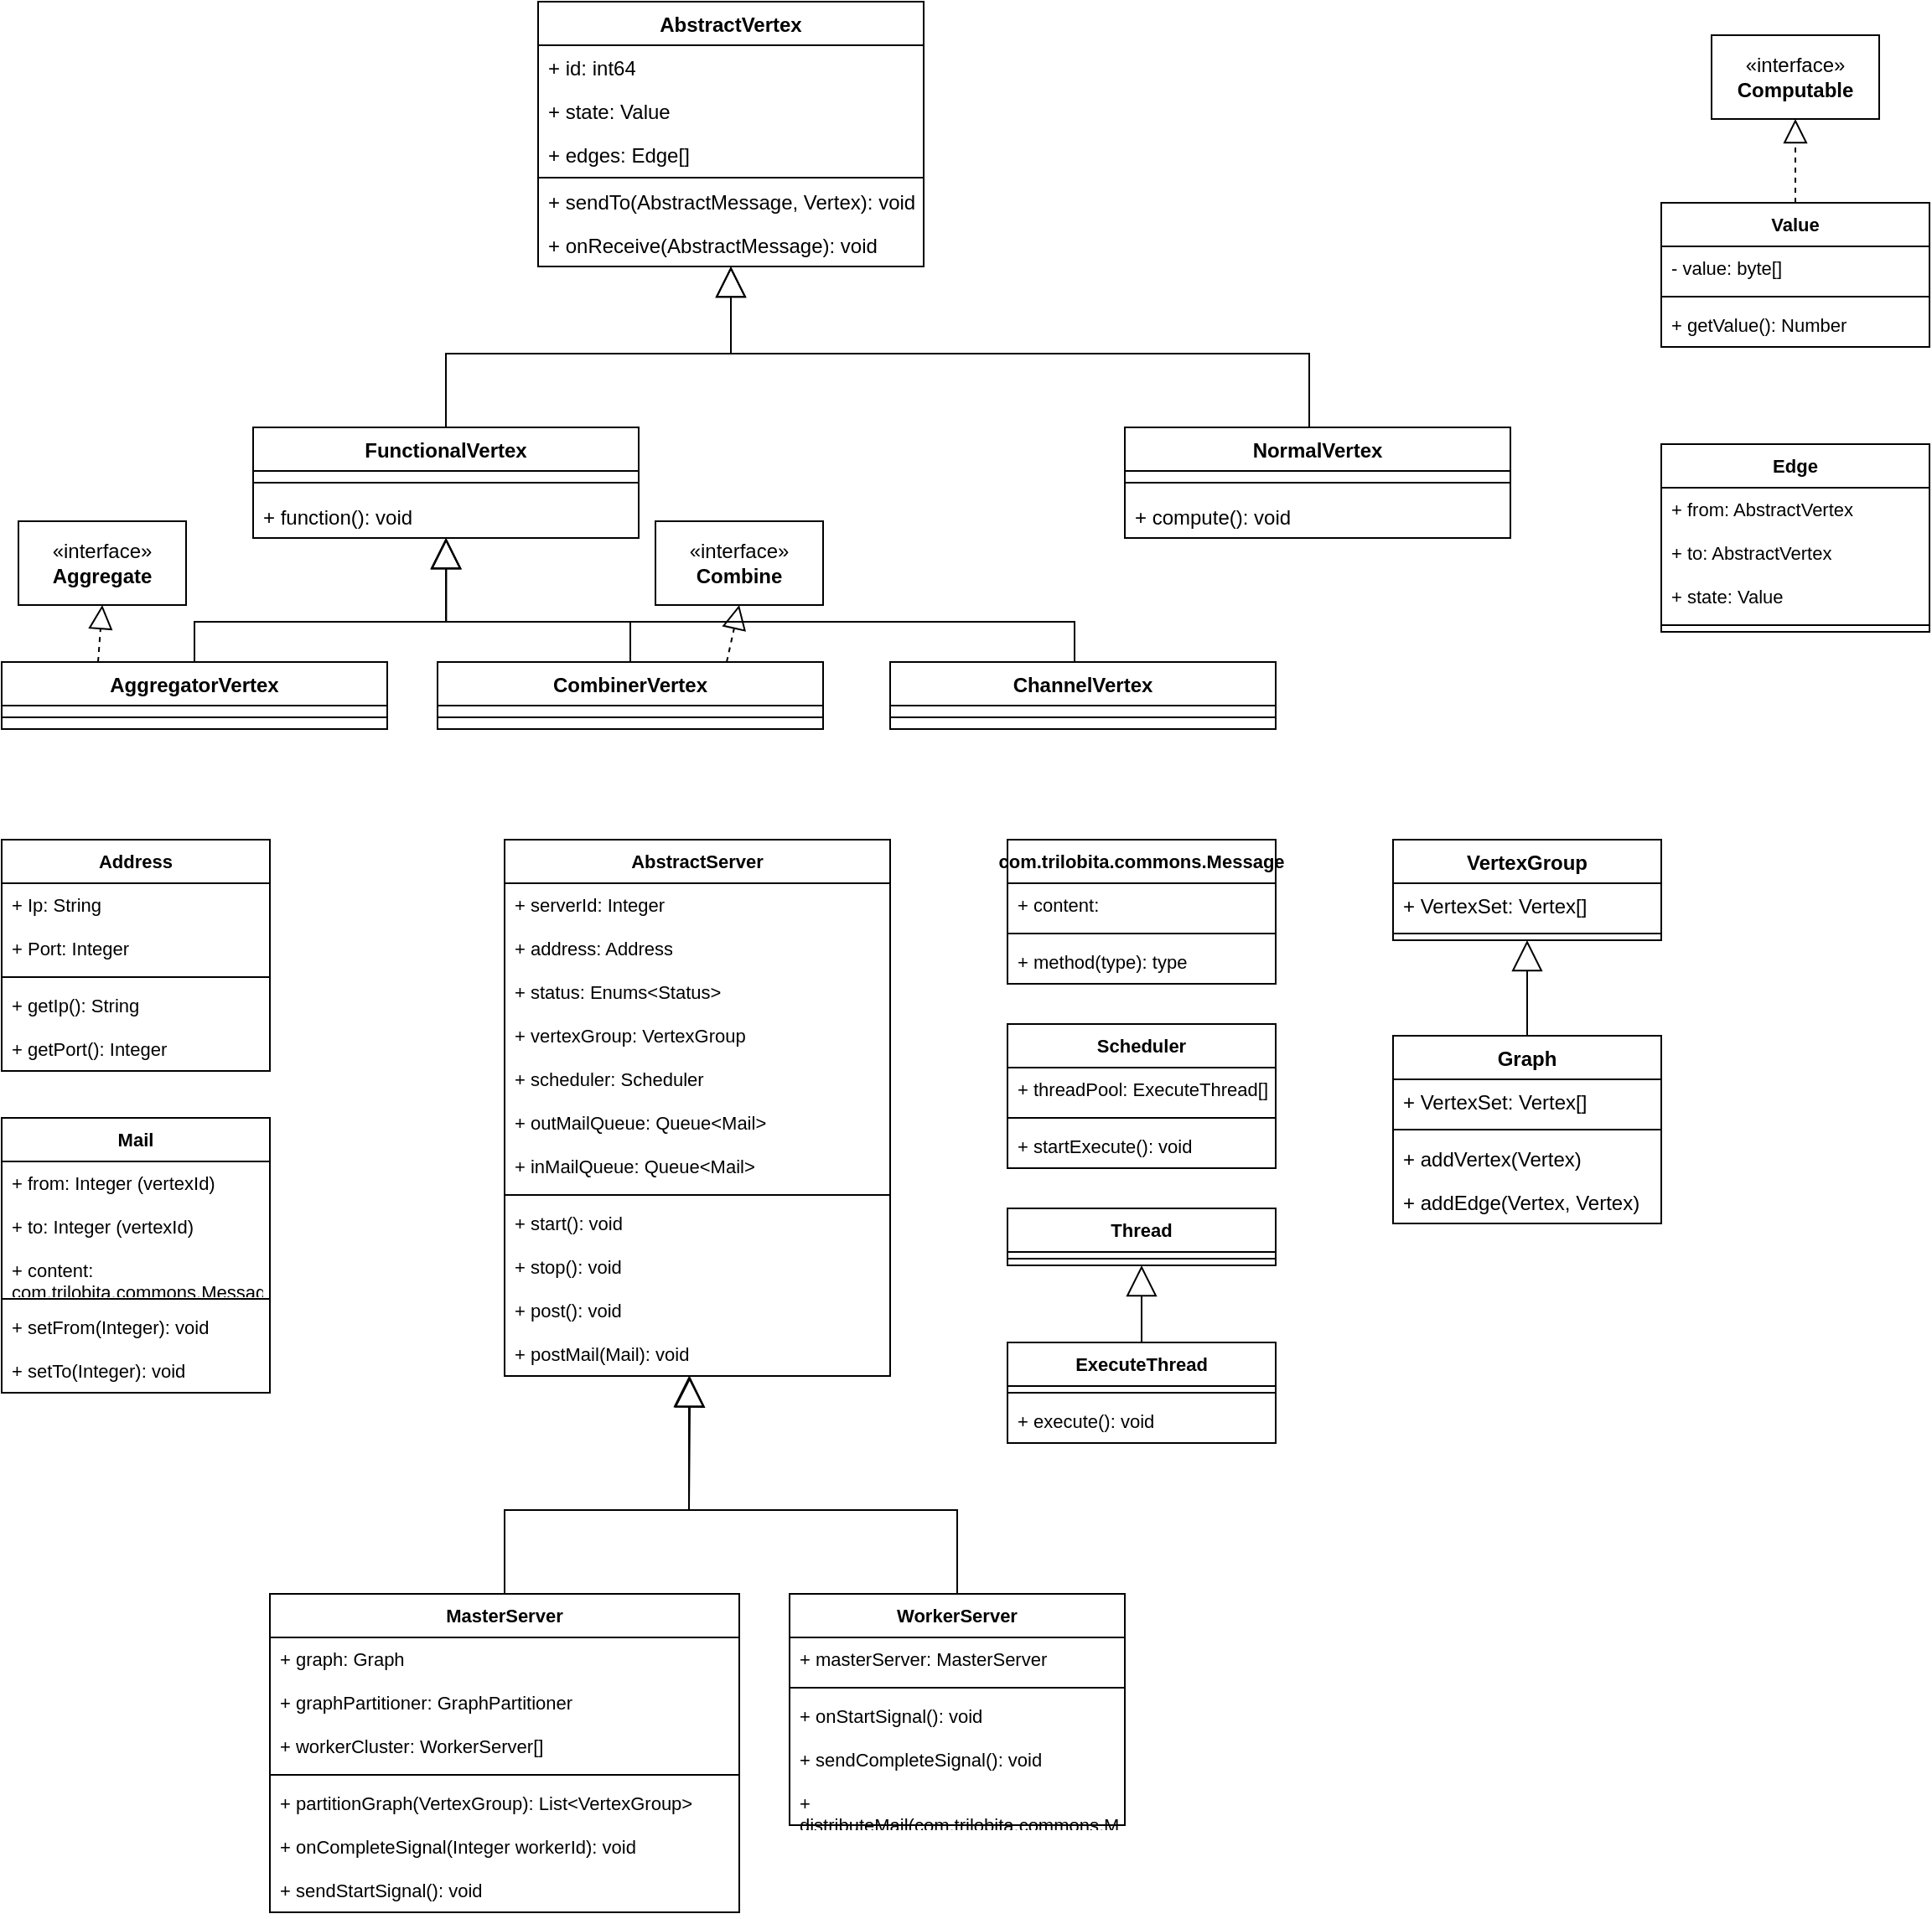<mxfile version="21.8.1" type="device">
  <diagram name="Page-1" id="m3a2jA7OceEUW44mQW59">
    <mxGraphModel dx="1044" dy="549" grid="1" gridSize="10" guides="1" tooltips="1" connect="1" arrows="1" fold="1" page="1" pageScale="1" pageWidth="1654" pageHeight="1169" math="0" shadow="0">
      <root>
        <mxCell id="0" />
        <mxCell id="1" parent="0" />
        <mxCell id="lt354-I70tVXNBW6cvu0-98" value="" style="edgeStyle=orthogonalEdgeStyle;shape=connector;rounded=0;orthogonalLoop=1;jettySize=auto;html=1;labelBackgroundColor=default;strokeColor=default;align=center;verticalAlign=middle;fontFamily=Helvetica;fontSize=11;fontColor=default;endArrow=block;endFill=0;endSize=16;" parent="1" source="lt354-I70tVXNBW6cvu0-90" target="lt354-I70tVXNBW6cvu0-2" edge="1">
          <mxGeometry relative="1" as="geometry">
            <Array as="points">
              <mxPoint x="820" y="230" />
              <mxPoint x="475" y="230" />
            </Array>
          </mxGeometry>
        </mxCell>
        <mxCell id="lt354-I70tVXNBW6cvu0-109" value="" style="edgeStyle=orthogonalEdgeStyle;shape=connector;rounded=0;orthogonalLoop=1;jettySize=auto;html=1;labelBackgroundColor=default;strokeColor=default;align=center;verticalAlign=middle;fontFamily=Helvetica;fontSize=11;fontColor=default;endArrow=block;endFill=0;endSize=16;" parent="1" source="lt354-I70tVXNBW6cvu0-101" target="lt354-I70tVXNBW6cvu0-2" edge="1">
          <mxGeometry relative="1" as="geometry">
            <Array as="points">
              <mxPoint x="305" y="230" />
              <mxPoint x="475" y="230" />
            </Array>
          </mxGeometry>
        </mxCell>
        <mxCell id="lt354-I70tVXNBW6cvu0-2" value="AbstractVertex" style="swimlane;fontStyle=1;align=center;verticalAlign=top;childLayout=stackLayout;horizontal=1;startSize=26;horizontalStack=0;resizeParent=1;resizeParentMax=0;resizeLast=0;collapsible=1;marginBottom=0;whiteSpace=wrap;html=1;" parent="1" vertex="1">
          <mxGeometry x="360" y="20" width="230" height="158" as="geometry" />
        </mxCell>
        <mxCell id="lt354-I70tVXNBW6cvu0-8" value="+ id: int64" style="text;strokeColor=none;fillColor=none;align=left;verticalAlign=top;spacingLeft=4;spacingRight=4;overflow=hidden;rotatable=0;points=[[0,0.5],[1,0.5]];portConstraint=eastwest;whiteSpace=wrap;html=1;" parent="lt354-I70tVXNBW6cvu0-2" vertex="1">
          <mxGeometry y="26" width="230" height="26" as="geometry" />
        </mxCell>
        <mxCell id="lt354-I70tVXNBW6cvu0-9" value="+ state: Value" style="text;strokeColor=none;fillColor=none;align=left;verticalAlign=top;spacingLeft=4;spacingRight=4;overflow=hidden;rotatable=0;points=[[0,0.5],[1,0.5]];portConstraint=eastwest;whiteSpace=wrap;html=1;" parent="lt354-I70tVXNBW6cvu0-2" vertex="1">
          <mxGeometry y="52" width="230" height="26" as="geometry" />
        </mxCell>
        <mxCell id="lt354-I70tVXNBW6cvu0-10" value="+ edges: Edge[]" style="text;strokeColor=none;fillColor=none;align=left;verticalAlign=top;spacingLeft=4;spacingRight=4;overflow=hidden;rotatable=0;points=[[0,0.5],[1,0.5]];portConstraint=eastwest;whiteSpace=wrap;html=1;" parent="lt354-I70tVXNBW6cvu0-2" vertex="1">
          <mxGeometry y="78" width="230" height="26" as="geometry" />
        </mxCell>
        <mxCell id="lt354-I70tVXNBW6cvu0-4" value="" style="line;strokeWidth=1;fillColor=none;align=left;verticalAlign=middle;spacingTop=-1;spacingLeft=3;spacingRight=3;rotatable=0;labelPosition=right;points=[];portConstraint=eastwest;strokeColor=inherit;" parent="lt354-I70tVXNBW6cvu0-2" vertex="1">
          <mxGeometry y="104" width="230" height="2" as="geometry" />
        </mxCell>
        <mxCell id="lt354-I70tVXNBW6cvu0-29" value="+ sendTo(AbstractMessage, Vertex): void" style="text;strokeColor=none;fillColor=none;align=left;verticalAlign=top;spacingLeft=4;spacingRight=4;overflow=hidden;rotatable=0;points=[[0,0.5],[1,0.5]];portConstraint=eastwest;whiteSpace=wrap;html=1;" parent="lt354-I70tVXNBW6cvu0-2" vertex="1">
          <mxGeometry y="106" width="230" height="26" as="geometry" />
        </mxCell>
        <mxCell id="lt354-I70tVXNBW6cvu0-25" value="+ onReceive(AbstractMessage): void" style="text;strokeColor=none;fillColor=none;align=left;verticalAlign=top;spacingLeft=4;spacingRight=4;overflow=hidden;rotatable=0;points=[[0,0.5],[1,0.5]];portConstraint=eastwest;whiteSpace=wrap;html=1;" parent="lt354-I70tVXNBW6cvu0-2" vertex="1">
          <mxGeometry y="132" width="230" height="26" as="geometry" />
        </mxCell>
        <mxCell id="lt354-I70tVXNBW6cvu0-40" value="«interface»&lt;br&gt;&lt;b&gt;Aggregate&lt;/b&gt;" style="html=1;whiteSpace=wrap;" parent="1" vertex="1">
          <mxGeometry x="50" y="330" width="100" height="50" as="geometry" />
        </mxCell>
        <mxCell id="lt354-I70tVXNBW6cvu0-90" value="NormalVertex" style="swimlane;fontStyle=1;align=center;verticalAlign=top;childLayout=stackLayout;horizontal=1;startSize=26;horizontalStack=0;resizeParent=1;resizeParentMax=0;resizeLast=0;collapsible=1;marginBottom=0;whiteSpace=wrap;html=1;" parent="1" vertex="1">
          <mxGeometry x="710" y="274" width="230" height="66" as="geometry" />
        </mxCell>
        <mxCell id="lt354-I70tVXNBW6cvu0-94" value="" style="line;strokeWidth=1;fillColor=none;align=left;verticalAlign=middle;spacingTop=-1;spacingLeft=3;spacingRight=3;rotatable=0;labelPosition=right;points=[];portConstraint=eastwest;strokeColor=inherit;" parent="lt354-I70tVXNBW6cvu0-90" vertex="1">
          <mxGeometry y="26" width="230" height="14" as="geometry" />
        </mxCell>
        <mxCell id="lt354-I70tVXNBW6cvu0-97" value="+ compute(): void" style="text;strokeColor=none;fillColor=none;align=left;verticalAlign=top;spacingLeft=4;spacingRight=4;overflow=hidden;rotatable=0;points=[[0,0.5],[1,0.5]];portConstraint=eastwest;whiteSpace=wrap;html=1;" parent="lt354-I70tVXNBW6cvu0-90" vertex="1">
          <mxGeometry y="40" width="230" height="26" as="geometry" />
        </mxCell>
        <mxCell id="lt354-I70tVXNBW6cvu0-117" value="" style="edgeStyle=orthogonalEdgeStyle;shape=connector;rounded=0;orthogonalLoop=1;jettySize=auto;html=1;labelBackgroundColor=default;strokeColor=default;align=center;verticalAlign=middle;fontFamily=Helvetica;fontSize=11;fontColor=default;endArrow=block;endFill=0;endSize=16;" parent="1" source="lt354-I70tVXNBW6cvu0-114" target="lt354-I70tVXNBW6cvu0-101" edge="1">
          <mxGeometry relative="1" as="geometry">
            <Array as="points">
              <mxPoint x="155" y="390" />
              <mxPoint x="305" y="390" />
            </Array>
          </mxGeometry>
        </mxCell>
        <mxCell id="lt354-I70tVXNBW6cvu0-122" value="" style="edgeStyle=orthogonalEdgeStyle;shape=connector;rounded=0;orthogonalLoop=1;jettySize=auto;html=1;labelBackgroundColor=default;strokeColor=default;align=center;verticalAlign=middle;fontFamily=Helvetica;fontSize=11;fontColor=default;endArrow=block;endFill=0;endSize=16;exitX=0.5;exitY=0;exitDx=0;exitDy=0;" parent="1" source="lt354-I70tVXNBW6cvu0-119" target="lt354-I70tVXNBW6cvu0-101" edge="1">
          <mxGeometry relative="1" as="geometry">
            <Array as="points">
              <mxPoint x="415" y="390" />
              <mxPoint x="305" y="390" />
            </Array>
          </mxGeometry>
        </mxCell>
        <mxCell id="fkjLrEyQXUZWaJiIOoPh-10" value="" style="edgeStyle=orthogonalEdgeStyle;shape=connector;rounded=0;orthogonalLoop=1;jettySize=auto;html=1;labelBackgroundColor=default;strokeColor=default;align=center;verticalAlign=middle;fontFamily=Helvetica;fontSize=11;fontColor=default;endArrow=block;endFill=0;endSize=16;entryX=0.501;entryY=1.004;entryDx=0;entryDy=0;entryPerimeter=0;" parent="1" source="fkjLrEyQXUZWaJiIOoPh-7" target="lt354-I70tVXNBW6cvu0-108" edge="1">
          <mxGeometry relative="1" as="geometry">
            <Array as="points">
              <mxPoint x="680" y="390" />
              <mxPoint x="305" y="390" />
            </Array>
          </mxGeometry>
        </mxCell>
        <mxCell id="lt354-I70tVXNBW6cvu0-101" value="FunctionalVertex" style="swimlane;fontStyle=1;align=center;verticalAlign=top;childLayout=stackLayout;horizontal=1;startSize=26;horizontalStack=0;resizeParent=1;resizeParentMax=0;resizeLast=0;collapsible=1;marginBottom=0;whiteSpace=wrap;html=1;" parent="1" vertex="1">
          <mxGeometry x="190" y="274" width="230" height="66" as="geometry" />
        </mxCell>
        <mxCell id="lt354-I70tVXNBW6cvu0-105" value="" style="line;strokeWidth=1;fillColor=none;align=left;verticalAlign=middle;spacingTop=-1;spacingLeft=3;spacingRight=3;rotatable=0;labelPosition=right;points=[];portConstraint=eastwest;strokeColor=inherit;" parent="lt354-I70tVXNBW6cvu0-101" vertex="1">
          <mxGeometry y="26" width="230" height="14" as="geometry" />
        </mxCell>
        <mxCell id="lt354-I70tVXNBW6cvu0-108" value="+ function(): void" style="text;strokeColor=none;fillColor=none;align=left;verticalAlign=top;spacingLeft=4;spacingRight=4;overflow=hidden;rotatable=0;points=[[0,0.5],[1,0.5]];portConstraint=eastwest;whiteSpace=wrap;html=1;" parent="lt354-I70tVXNBW6cvu0-101" vertex="1">
          <mxGeometry y="40" width="230" height="26" as="geometry" />
        </mxCell>
        <mxCell id="lt354-I70tVXNBW6cvu0-114" value="AggregatorVertex" style="swimlane;fontStyle=1;align=center;verticalAlign=top;childLayout=stackLayout;horizontal=1;startSize=26;horizontalStack=0;resizeParent=1;resizeParentMax=0;resizeLast=0;collapsible=1;marginBottom=0;whiteSpace=wrap;html=1;" parent="1" vertex="1">
          <mxGeometry x="40" y="414" width="230" height="40" as="geometry" />
        </mxCell>
        <mxCell id="lt354-I70tVXNBW6cvu0-115" value="" style="line;strokeWidth=1;fillColor=none;align=left;verticalAlign=middle;spacingTop=-1;spacingLeft=3;spacingRight=3;rotatable=0;labelPosition=right;points=[];portConstraint=eastwest;strokeColor=inherit;" parent="lt354-I70tVXNBW6cvu0-114" vertex="1">
          <mxGeometry y="26" width="230" height="14" as="geometry" />
        </mxCell>
        <mxCell id="lt354-I70tVXNBW6cvu0-118" value="" style="endArrow=block;dashed=1;endFill=0;endSize=12;html=1;rounded=0;labelBackgroundColor=default;strokeColor=default;align=center;verticalAlign=middle;fontFamily=Helvetica;fontSize=11;fontColor=default;shape=connector;entryX=0.5;entryY=1;entryDx=0;entryDy=0;exitX=0.25;exitY=0;exitDx=0;exitDy=0;" parent="1" source="lt354-I70tVXNBW6cvu0-114" target="lt354-I70tVXNBW6cvu0-40" edge="1">
          <mxGeometry width="160" relative="1" as="geometry">
            <mxPoint x="250" y="350" as="sourcePoint" />
            <mxPoint x="410" y="350" as="targetPoint" />
          </mxGeometry>
        </mxCell>
        <mxCell id="lt354-I70tVXNBW6cvu0-119" value="CombinerVertex" style="swimlane;fontStyle=1;align=center;verticalAlign=top;childLayout=stackLayout;horizontal=1;startSize=26;horizontalStack=0;resizeParent=1;resizeParentMax=0;resizeLast=0;collapsible=1;marginBottom=0;whiteSpace=wrap;html=1;" parent="1" vertex="1">
          <mxGeometry x="300" y="414" width="230" height="40" as="geometry" />
        </mxCell>
        <mxCell id="lt354-I70tVXNBW6cvu0-120" value="" style="line;strokeWidth=1;fillColor=none;align=left;verticalAlign=middle;spacingTop=-1;spacingLeft=3;spacingRight=3;rotatable=0;labelPosition=right;points=[];portConstraint=eastwest;strokeColor=inherit;" parent="lt354-I70tVXNBW6cvu0-119" vertex="1">
          <mxGeometry y="26" width="230" height="14" as="geometry" />
        </mxCell>
        <mxCell id="lt354-I70tVXNBW6cvu0-123" value="«interface»&lt;br&gt;&lt;b&gt;Combine&lt;/b&gt;" style="html=1;whiteSpace=wrap;" parent="1" vertex="1">
          <mxGeometry x="430" y="330" width="100" height="50" as="geometry" />
        </mxCell>
        <mxCell id="lt354-I70tVXNBW6cvu0-124" value="" style="endArrow=block;dashed=1;endFill=0;endSize=12;html=1;rounded=0;labelBackgroundColor=default;strokeColor=default;align=center;verticalAlign=middle;fontFamily=Helvetica;fontSize=11;fontColor=default;shape=connector;entryX=0.5;entryY=1;entryDx=0;entryDy=0;exitX=0.75;exitY=0;exitDx=0;exitDy=0;" parent="1" source="lt354-I70tVXNBW6cvu0-119" target="lt354-I70tVXNBW6cvu0-123" edge="1">
          <mxGeometry width="160" relative="1" as="geometry">
            <mxPoint x="108" y="424" as="sourcePoint" />
            <mxPoint x="100" y="360" as="targetPoint" />
          </mxGeometry>
        </mxCell>
        <mxCell id="lt354-I70tVXNBW6cvu0-125" value="Edge" style="swimlane;fontStyle=1;align=center;verticalAlign=top;childLayout=stackLayout;horizontal=1;startSize=26;horizontalStack=0;resizeParent=1;resizeParentMax=0;resizeLast=0;collapsible=1;marginBottom=0;whiteSpace=wrap;html=1;fontFamily=Helvetica;fontSize=11;fontColor=default;" parent="1" vertex="1">
          <mxGeometry x="1030" y="284" width="160" height="112" as="geometry" />
        </mxCell>
        <mxCell id="lt354-I70tVXNBW6cvu0-126" value="+ from: AbstractVertex" style="text;strokeColor=none;fillColor=none;align=left;verticalAlign=top;spacingLeft=4;spacingRight=4;overflow=hidden;rotatable=0;points=[[0,0.5],[1,0.5]];portConstraint=eastwest;whiteSpace=wrap;html=1;fontSize=11;fontFamily=Helvetica;fontColor=default;" parent="lt354-I70tVXNBW6cvu0-125" vertex="1">
          <mxGeometry y="26" width="160" height="26" as="geometry" />
        </mxCell>
        <mxCell id="lt354-I70tVXNBW6cvu0-129" value="+ to: AbstractVertex" style="text;strokeColor=none;fillColor=none;align=left;verticalAlign=top;spacingLeft=4;spacingRight=4;overflow=hidden;rotatable=0;points=[[0,0.5],[1,0.5]];portConstraint=eastwest;whiteSpace=wrap;html=1;fontSize=11;fontFamily=Helvetica;fontColor=default;" parent="lt354-I70tVXNBW6cvu0-125" vertex="1">
          <mxGeometry y="52" width="160" height="26" as="geometry" />
        </mxCell>
        <mxCell id="lt354-I70tVXNBW6cvu0-130" value="+ state: Value" style="text;strokeColor=none;fillColor=none;align=left;verticalAlign=top;spacingLeft=4;spacingRight=4;overflow=hidden;rotatable=0;points=[[0,0.5],[1,0.5]];portConstraint=eastwest;whiteSpace=wrap;html=1;fontSize=11;fontFamily=Helvetica;fontColor=default;" parent="lt354-I70tVXNBW6cvu0-125" vertex="1">
          <mxGeometry y="78" width="160" height="26" as="geometry" />
        </mxCell>
        <mxCell id="lt354-I70tVXNBW6cvu0-127" value="" style="line;strokeWidth=1;fillColor=none;align=left;verticalAlign=middle;spacingTop=-1;spacingLeft=3;spacingRight=3;rotatable=0;labelPosition=right;points=[];portConstraint=eastwest;strokeColor=inherit;fontFamily=Helvetica;fontSize=11;fontColor=default;" parent="lt354-I70tVXNBW6cvu0-125" vertex="1">
          <mxGeometry y="104" width="160" height="8" as="geometry" />
        </mxCell>
        <mxCell id="lt354-I70tVXNBW6cvu0-131" value="Value" style="swimlane;fontStyle=1;align=center;verticalAlign=top;childLayout=stackLayout;horizontal=1;startSize=26;horizontalStack=0;resizeParent=1;resizeParentMax=0;resizeLast=0;collapsible=1;marginBottom=0;whiteSpace=wrap;html=1;fontFamily=Helvetica;fontSize=11;fontColor=default;" parent="1" vertex="1">
          <mxGeometry x="1030" y="140" width="160" height="86" as="geometry" />
        </mxCell>
        <mxCell id="lt354-I70tVXNBW6cvu0-132" value="- value: byte[]" style="text;strokeColor=none;fillColor=none;align=left;verticalAlign=top;spacingLeft=4;spacingRight=4;overflow=hidden;rotatable=0;points=[[0,0.5],[1,0.5]];portConstraint=eastwest;whiteSpace=wrap;html=1;fontSize=11;fontFamily=Helvetica;fontColor=default;" parent="lt354-I70tVXNBW6cvu0-131" vertex="1">
          <mxGeometry y="26" width="160" height="26" as="geometry" />
        </mxCell>
        <mxCell id="lt354-I70tVXNBW6cvu0-133" value="" style="line;strokeWidth=1;fillColor=none;align=left;verticalAlign=middle;spacingTop=-1;spacingLeft=3;spacingRight=3;rotatable=0;labelPosition=right;points=[];portConstraint=eastwest;strokeColor=inherit;fontFamily=Helvetica;fontSize=11;fontColor=default;" parent="lt354-I70tVXNBW6cvu0-131" vertex="1">
          <mxGeometry y="52" width="160" height="8" as="geometry" />
        </mxCell>
        <mxCell id="lt354-I70tVXNBW6cvu0-134" value="+ getValue(): Number" style="text;strokeColor=none;fillColor=none;align=left;verticalAlign=top;spacingLeft=4;spacingRight=4;overflow=hidden;rotatable=0;points=[[0,0.5],[1,0.5]];portConstraint=eastwest;whiteSpace=wrap;html=1;fontSize=11;fontFamily=Helvetica;fontColor=default;" parent="lt354-I70tVXNBW6cvu0-131" vertex="1">
          <mxGeometry y="60" width="160" height="26" as="geometry" />
        </mxCell>
        <mxCell id="lt354-I70tVXNBW6cvu0-137" value="«interface»&lt;br&gt;&lt;b&gt;Computable&lt;/b&gt;" style="html=1;whiteSpace=wrap;" parent="1" vertex="1">
          <mxGeometry x="1060" y="40" width="100" height="50" as="geometry" />
        </mxCell>
        <mxCell id="lt354-I70tVXNBW6cvu0-138" value="" style="endArrow=block;dashed=1;endFill=0;endSize=12;html=1;rounded=0;labelBackgroundColor=default;strokeColor=default;align=center;verticalAlign=middle;fontFamily=Helvetica;fontSize=11;fontColor=default;shape=connector;entryX=0.5;entryY=1;entryDx=0;entryDy=0;exitX=0.5;exitY=0;exitDx=0;exitDy=0;" parent="1" source="lt354-I70tVXNBW6cvu0-131" target="lt354-I70tVXNBW6cvu0-137" edge="1">
          <mxGeometry width="160" relative="1" as="geometry">
            <mxPoint x="960" y="110" as="sourcePoint" />
            <mxPoint x="1120" y="110" as="targetPoint" />
          </mxGeometry>
        </mxCell>
        <mxCell id="fkjLrEyQXUZWaJiIOoPh-7" value="ChannelVertex" style="swimlane;fontStyle=1;align=center;verticalAlign=top;childLayout=stackLayout;horizontal=1;startSize=26;horizontalStack=0;resizeParent=1;resizeParentMax=0;resizeLast=0;collapsible=1;marginBottom=0;whiteSpace=wrap;html=1;" parent="1" vertex="1">
          <mxGeometry x="570" y="414" width="230" height="40" as="geometry" />
        </mxCell>
        <mxCell id="fkjLrEyQXUZWaJiIOoPh-8" value="" style="line;strokeWidth=1;fillColor=none;align=left;verticalAlign=middle;spacingTop=-1;spacingLeft=3;spacingRight=3;rotatable=0;labelPosition=right;points=[];portConstraint=eastwest;strokeColor=inherit;" parent="fkjLrEyQXUZWaJiIOoPh-7" vertex="1">
          <mxGeometry y="26" width="230" height="14" as="geometry" />
        </mxCell>
        <mxCell id="fkjLrEyQXUZWaJiIOoPh-26" value="" style="edgeStyle=orthogonalEdgeStyle;shape=connector;rounded=0;orthogonalLoop=1;jettySize=auto;html=1;labelBackgroundColor=default;strokeColor=default;align=center;verticalAlign=middle;fontFamily=Helvetica;fontSize=11;fontColor=default;endArrow=block;endFill=0;endSize=16;exitX=0.5;exitY=0;exitDx=0;exitDy=0;" parent="1" source="fkjLrEyQXUZWaJiIOoPh-21" edge="1">
          <mxGeometry relative="1" as="geometry">
            <Array as="points">
              <mxPoint x="340" y="920" />
              <mxPoint x="450" y="920" />
            </Array>
            <mxPoint x="300.029" y="1009" as="sourcePoint" />
            <mxPoint x="450" y="840" as="targetPoint" />
          </mxGeometry>
        </mxCell>
        <mxCell id="fkjLrEyQXUZWaJiIOoPh-12" value="AbstractServer" style="swimlane;fontStyle=1;align=center;verticalAlign=top;childLayout=stackLayout;horizontal=1;startSize=26;horizontalStack=0;resizeParent=1;resizeParentMax=0;resizeLast=0;collapsible=1;marginBottom=0;whiteSpace=wrap;html=1;fontFamily=Helvetica;fontSize=11;fontColor=default;" parent="1" vertex="1">
          <mxGeometry x="340" y="520" width="230" height="320" as="geometry" />
        </mxCell>
        <mxCell id="lBvt6h_ialfLkE9HlVQZ-22" value="+ serverId: Integer" style="text;strokeColor=none;fillColor=none;align=left;verticalAlign=top;spacingLeft=4;spacingRight=4;overflow=hidden;rotatable=0;points=[[0,0.5],[1,0.5]];portConstraint=eastwest;whiteSpace=wrap;html=1;fontSize=11;fontFamily=Helvetica;fontColor=default;" parent="fkjLrEyQXUZWaJiIOoPh-12" vertex="1">
          <mxGeometry y="26" width="230" height="26" as="geometry" />
        </mxCell>
        <mxCell id="lBvt6h_ialfLkE9HlVQZ-23" value="+ address: Address" style="text;strokeColor=none;fillColor=none;align=left;verticalAlign=top;spacingLeft=4;spacingRight=4;overflow=hidden;rotatable=0;points=[[0,0.5],[1,0.5]];portConstraint=eastwest;whiteSpace=wrap;html=1;fontSize=11;fontFamily=Helvetica;fontColor=default;" parent="fkjLrEyQXUZWaJiIOoPh-12" vertex="1">
          <mxGeometry y="52" width="230" height="26" as="geometry" />
        </mxCell>
        <mxCell id="lBvt6h_ialfLkE9HlVQZ-25" value="+ status:&amp;nbsp;Enums&amp;lt;Status&amp;gt;" style="text;strokeColor=none;fillColor=none;align=left;verticalAlign=top;spacingLeft=4;spacingRight=4;overflow=hidden;rotatable=0;points=[[0,0.5],[1,0.5]];portConstraint=eastwest;whiteSpace=wrap;html=1;fontSize=11;fontFamily=Helvetica;fontColor=default;" parent="fkjLrEyQXUZWaJiIOoPh-12" vertex="1">
          <mxGeometry y="78" width="230" height="26" as="geometry" />
        </mxCell>
        <mxCell id="tlw0gvU0AWLJAxCrTIHi-1" value="+ vertexGroup: VertexGroup" style="text;strokeColor=none;fillColor=none;align=left;verticalAlign=top;spacingLeft=4;spacingRight=4;overflow=hidden;rotatable=0;points=[[0,0.5],[1,0.5]];portConstraint=eastwest;whiteSpace=wrap;html=1;fontSize=11;fontFamily=Helvetica;fontColor=default;" parent="fkjLrEyQXUZWaJiIOoPh-12" vertex="1">
          <mxGeometry y="104" width="230" height="26" as="geometry" />
        </mxCell>
        <mxCell id="fkjLrEyQXUZWaJiIOoPh-13" value="+ scheduler: Scheduler" style="text;strokeColor=none;fillColor=none;align=left;verticalAlign=top;spacingLeft=4;spacingRight=4;overflow=hidden;rotatable=0;points=[[0,0.5],[1,0.5]];portConstraint=eastwest;whiteSpace=wrap;html=1;fontSize=11;fontFamily=Helvetica;fontColor=default;" parent="fkjLrEyQXUZWaJiIOoPh-12" vertex="1">
          <mxGeometry y="130" width="230" height="26" as="geometry" />
        </mxCell>
        <mxCell id="fkjLrEyQXUZWaJiIOoPh-16" value="+ outMailQueue: Queue&amp;lt;Mail&amp;gt;" style="text;strokeColor=none;fillColor=none;align=left;verticalAlign=top;spacingLeft=4;spacingRight=4;overflow=hidden;rotatable=0;points=[[0,0.5],[1,0.5]];portConstraint=eastwest;whiteSpace=wrap;html=1;fontSize=11;fontFamily=Helvetica;fontColor=default;" parent="fkjLrEyQXUZWaJiIOoPh-12" vertex="1">
          <mxGeometry y="156" width="230" height="26" as="geometry" />
        </mxCell>
        <mxCell id="lBvt6h_ialfLkE9HlVQZ-26" value="+ inMailQueue: Queue&amp;lt;Mail&amp;gt;" style="text;strokeColor=none;fillColor=none;align=left;verticalAlign=top;spacingLeft=4;spacingRight=4;overflow=hidden;rotatable=0;points=[[0,0.5],[1,0.5]];portConstraint=eastwest;whiteSpace=wrap;html=1;fontSize=11;fontFamily=Helvetica;fontColor=default;" parent="fkjLrEyQXUZWaJiIOoPh-12" vertex="1">
          <mxGeometry y="182" width="230" height="26" as="geometry" />
        </mxCell>
        <mxCell id="fkjLrEyQXUZWaJiIOoPh-14" value="" style="line;strokeWidth=1;fillColor=none;align=left;verticalAlign=middle;spacingTop=-1;spacingLeft=3;spacingRight=3;rotatable=0;labelPosition=right;points=[];portConstraint=eastwest;strokeColor=inherit;fontFamily=Helvetica;fontSize=11;fontColor=default;" parent="fkjLrEyQXUZWaJiIOoPh-12" vertex="1">
          <mxGeometry y="208" width="230" height="8" as="geometry" />
        </mxCell>
        <mxCell id="lBvt6h_ialfLkE9HlVQZ-38" value="+ start(): void" style="text;strokeColor=none;fillColor=none;align=left;verticalAlign=top;spacingLeft=4;spacingRight=4;overflow=hidden;rotatable=0;points=[[0,0.5],[1,0.5]];portConstraint=eastwest;whiteSpace=wrap;html=1;fontSize=11;fontFamily=Helvetica;fontColor=default;" parent="fkjLrEyQXUZWaJiIOoPh-12" vertex="1">
          <mxGeometry y="216" width="230" height="26" as="geometry" />
        </mxCell>
        <mxCell id="lBvt6h_ialfLkE9HlVQZ-39" value="+ stop(): void" style="text;strokeColor=none;fillColor=none;align=left;verticalAlign=top;spacingLeft=4;spacingRight=4;overflow=hidden;rotatable=0;points=[[0,0.5],[1,0.5]];portConstraint=eastwest;whiteSpace=wrap;html=1;fontSize=11;fontFamily=Helvetica;fontColor=default;" parent="fkjLrEyQXUZWaJiIOoPh-12" vertex="1">
          <mxGeometry y="242" width="230" height="26" as="geometry" />
        </mxCell>
        <mxCell id="fkjLrEyQXUZWaJiIOoPh-15" value="+ post(): void" style="text;strokeColor=none;fillColor=none;align=left;verticalAlign=top;spacingLeft=4;spacingRight=4;overflow=hidden;rotatable=0;points=[[0,0.5],[1,0.5]];portConstraint=eastwest;whiteSpace=wrap;html=1;fontSize=11;fontFamily=Helvetica;fontColor=default;" parent="fkjLrEyQXUZWaJiIOoPh-12" vertex="1">
          <mxGeometry y="268" width="230" height="26" as="geometry" />
        </mxCell>
        <mxCell id="lBvt6h_ialfLkE9HlVQZ-50" value="+ postMail(Mail): void" style="text;strokeColor=none;fillColor=none;align=left;verticalAlign=top;spacingLeft=4;spacingRight=4;overflow=hidden;rotatable=0;points=[[0,0.5],[1,0.5]];portConstraint=eastwest;whiteSpace=wrap;html=1;fontSize=11;fontFamily=Helvetica;fontColor=default;" parent="fkjLrEyQXUZWaJiIOoPh-12" vertex="1">
          <mxGeometry y="294" width="230" height="26" as="geometry" />
        </mxCell>
        <mxCell id="fkjLrEyQXUZWaJiIOoPh-17" value="Scheduler" style="swimlane;fontStyle=1;align=center;verticalAlign=top;childLayout=stackLayout;horizontal=1;startSize=26;horizontalStack=0;resizeParent=1;resizeParentMax=0;resizeLast=0;collapsible=1;marginBottom=0;whiteSpace=wrap;html=1;fontFamily=Helvetica;fontSize=11;fontColor=default;" parent="1" vertex="1">
          <mxGeometry x="640" y="630" width="160" height="86" as="geometry" />
        </mxCell>
        <mxCell id="fkjLrEyQXUZWaJiIOoPh-18" value="+ threadPool: ExecuteThread[]" style="text;strokeColor=none;fillColor=none;align=left;verticalAlign=top;spacingLeft=4;spacingRight=4;overflow=hidden;rotatable=0;points=[[0,0.5],[1,0.5]];portConstraint=eastwest;whiteSpace=wrap;html=1;fontSize=11;fontFamily=Helvetica;fontColor=default;" parent="fkjLrEyQXUZWaJiIOoPh-17" vertex="1">
          <mxGeometry y="26" width="160" height="26" as="geometry" />
        </mxCell>
        <mxCell id="fkjLrEyQXUZWaJiIOoPh-19" value="" style="line;strokeWidth=1;fillColor=none;align=left;verticalAlign=middle;spacingTop=-1;spacingLeft=3;spacingRight=3;rotatable=0;labelPosition=right;points=[];portConstraint=eastwest;strokeColor=inherit;fontFamily=Helvetica;fontSize=11;fontColor=default;" parent="fkjLrEyQXUZWaJiIOoPh-17" vertex="1">
          <mxGeometry y="52" width="160" height="8" as="geometry" />
        </mxCell>
        <mxCell id="fkjLrEyQXUZWaJiIOoPh-20" value="+ startExecute(): void" style="text;strokeColor=none;fillColor=none;align=left;verticalAlign=top;spacingLeft=4;spacingRight=4;overflow=hidden;rotatable=0;points=[[0,0.5],[1,0.5]];portConstraint=eastwest;whiteSpace=wrap;html=1;fontSize=11;fontFamily=Helvetica;fontColor=default;" parent="fkjLrEyQXUZWaJiIOoPh-17" vertex="1">
          <mxGeometry y="60" width="160" height="26" as="geometry" />
        </mxCell>
        <mxCell id="fkjLrEyQXUZWaJiIOoPh-21" value="MasterServer" style="swimlane;fontStyle=1;align=center;verticalAlign=top;childLayout=stackLayout;horizontal=1;startSize=26;horizontalStack=0;resizeParent=1;resizeParentMax=0;resizeLast=0;collapsible=1;marginBottom=0;whiteSpace=wrap;html=1;fontFamily=Helvetica;fontSize=11;fontColor=default;" parent="1" vertex="1">
          <mxGeometry x="200" y="970" width="280" height="190" as="geometry" />
        </mxCell>
        <mxCell id="lBvt6h_ialfLkE9HlVQZ-70" value="+ graph: Graph" style="text;strokeColor=none;fillColor=none;align=left;verticalAlign=top;spacingLeft=4;spacingRight=4;overflow=hidden;rotatable=0;points=[[0,0.5],[1,0.5]];portConstraint=eastwest;whiteSpace=wrap;html=1;fontSize=11;fontFamily=Helvetica;fontColor=default;" parent="fkjLrEyQXUZWaJiIOoPh-21" vertex="1">
          <mxGeometry y="26" width="280" height="26" as="geometry" />
        </mxCell>
        <mxCell id="lBvt6h_ialfLkE9HlVQZ-51" value="+ graphPartitioner: GraphPartitioner" style="text;strokeColor=none;fillColor=none;align=left;verticalAlign=top;spacingLeft=4;spacingRight=4;overflow=hidden;rotatable=0;points=[[0,0.5],[1,0.5]];portConstraint=eastwest;whiteSpace=wrap;html=1;fontSize=11;fontFamily=Helvetica;fontColor=default;" parent="fkjLrEyQXUZWaJiIOoPh-21" vertex="1">
          <mxGeometry y="52" width="280" height="26" as="geometry" />
        </mxCell>
        <mxCell id="lBvt6h_ialfLkE9HlVQZ-67" value="+ workerCluster: WorkerServer[]" style="text;strokeColor=none;fillColor=none;align=left;verticalAlign=top;spacingLeft=4;spacingRight=4;overflow=hidden;rotatable=0;points=[[0,0.5],[1,0.5]];portConstraint=eastwest;whiteSpace=wrap;html=1;fontSize=11;fontFamily=Helvetica;fontColor=default;" parent="fkjLrEyQXUZWaJiIOoPh-21" vertex="1">
          <mxGeometry y="78" width="280" height="26" as="geometry" />
        </mxCell>
        <mxCell id="fkjLrEyQXUZWaJiIOoPh-24" value="" style="line;strokeWidth=1;fillColor=none;align=left;verticalAlign=middle;spacingTop=-1;spacingLeft=3;spacingRight=3;rotatable=0;labelPosition=right;points=[];portConstraint=eastwest;strokeColor=inherit;fontFamily=Helvetica;fontSize=11;fontColor=default;" parent="fkjLrEyQXUZWaJiIOoPh-21" vertex="1">
          <mxGeometry y="104" width="280" height="8" as="geometry" />
        </mxCell>
        <mxCell id="fkjLrEyQXUZWaJiIOoPh-25" value="+ partitionGraph(VertexGroup): List&amp;lt;VertexGroup&amp;gt;" style="text;strokeColor=none;fillColor=none;align=left;verticalAlign=top;spacingLeft=4;spacingRight=4;overflow=hidden;rotatable=0;points=[[0,0.5],[1,0.5]];portConstraint=eastwest;whiteSpace=wrap;html=1;fontSize=11;fontFamily=Helvetica;fontColor=default;" parent="fkjLrEyQXUZWaJiIOoPh-21" vertex="1">
          <mxGeometry y="112" width="280" height="26" as="geometry" />
        </mxCell>
        <mxCell id="lBvt6h_ialfLkE9HlVQZ-71" value="+ onCompleteSignal(Integer workerId): void" style="text;strokeColor=none;fillColor=none;align=left;verticalAlign=top;spacingLeft=4;spacingRight=4;overflow=hidden;rotatable=0;points=[[0,0.5],[1,0.5]];portConstraint=eastwest;whiteSpace=wrap;html=1;fontSize=11;fontFamily=Helvetica;fontColor=default;" parent="fkjLrEyQXUZWaJiIOoPh-21" vertex="1">
          <mxGeometry y="138" width="280" height="26" as="geometry" />
        </mxCell>
        <mxCell id="lBvt6h_ialfLkE9HlVQZ-75" value="+&amp;nbsp;sendStartSignal(): void" style="text;strokeColor=none;fillColor=none;align=left;verticalAlign=top;spacingLeft=4;spacingRight=4;overflow=hidden;rotatable=0;points=[[0,0.5],[1,0.5]];portConstraint=eastwest;whiteSpace=wrap;html=1;fontSize=11;fontFamily=Helvetica;fontColor=default;" parent="fkjLrEyQXUZWaJiIOoPh-21" vertex="1">
          <mxGeometry y="164" width="280" height="26" as="geometry" />
        </mxCell>
        <mxCell id="fkjLrEyQXUZWaJiIOoPh-28" value="WorkerServer" style="swimlane;fontStyle=1;align=center;verticalAlign=top;childLayout=stackLayout;horizontal=1;startSize=26;horizontalStack=0;resizeParent=1;resizeParentMax=0;resizeLast=0;collapsible=1;marginBottom=0;whiteSpace=wrap;html=1;fontFamily=Helvetica;fontSize=11;fontColor=default;" parent="1" vertex="1">
          <mxGeometry x="510" y="970" width="200" height="138" as="geometry" />
        </mxCell>
        <mxCell id="lBvt6h_ialfLkE9HlVQZ-68" value="+ masterServer: MasterServer" style="text;strokeColor=none;fillColor=none;align=left;verticalAlign=top;spacingLeft=4;spacingRight=4;overflow=hidden;rotatable=0;points=[[0,0.5],[1,0.5]];portConstraint=eastwest;whiteSpace=wrap;html=1;fontSize=11;fontFamily=Helvetica;fontColor=default;" parent="fkjLrEyQXUZWaJiIOoPh-28" vertex="1">
          <mxGeometry y="26" width="200" height="26" as="geometry" />
        </mxCell>
        <mxCell id="fkjLrEyQXUZWaJiIOoPh-31" value="" style="line;strokeWidth=1;fillColor=none;align=left;verticalAlign=middle;spacingTop=-1;spacingLeft=3;spacingRight=3;rotatable=0;labelPosition=right;points=[];portConstraint=eastwest;strokeColor=inherit;fontFamily=Helvetica;fontSize=11;fontColor=default;" parent="fkjLrEyQXUZWaJiIOoPh-28" vertex="1">
          <mxGeometry y="52" width="200" height="8" as="geometry" />
        </mxCell>
        <mxCell id="lBvt6h_ialfLkE9HlVQZ-72" value="+ onStartSignal(): void" style="text;strokeColor=none;fillColor=none;align=left;verticalAlign=top;spacingLeft=4;spacingRight=4;overflow=hidden;rotatable=0;points=[[0,0.5],[1,0.5]];portConstraint=eastwest;whiteSpace=wrap;html=1;fontSize=11;fontFamily=Helvetica;fontColor=default;" parent="fkjLrEyQXUZWaJiIOoPh-28" vertex="1">
          <mxGeometry y="60" width="200" height="26" as="geometry" />
        </mxCell>
        <mxCell id="lBvt6h_ialfLkE9HlVQZ-73" value="+ sendCompleteSignal(): void" style="text;strokeColor=none;fillColor=none;align=left;verticalAlign=top;spacingLeft=4;spacingRight=4;overflow=hidden;rotatable=0;points=[[0,0.5],[1,0.5]];portConstraint=eastwest;whiteSpace=wrap;html=1;fontSize=11;fontFamily=Helvetica;fontColor=default;" parent="fkjLrEyQXUZWaJiIOoPh-28" vertex="1">
          <mxGeometry y="86" width="200" height="26" as="geometry" />
        </mxCell>
        <mxCell id="lBvt6h_ialfLkE9HlVQZ-20" value="+ distributeMail(com.trilobita.commons.Message): void" style="text;strokeColor=none;fillColor=none;align=left;verticalAlign=top;spacingLeft=4;spacingRight=4;overflow=hidden;rotatable=0;points=[[0,0.5],[1,0.5]];portConstraint=eastwest;whiteSpace=wrap;html=1;fontSize=11;fontFamily=Helvetica;fontColor=default;" parent="fkjLrEyQXUZWaJiIOoPh-28" vertex="1">
          <mxGeometry y="112" width="200" height="26" as="geometry" />
        </mxCell>
        <mxCell id="lBvt6h_ialfLkE9HlVQZ-1" value="VertexGroup" style="swimlane;fontStyle=1;align=center;verticalAlign=top;childLayout=stackLayout;horizontal=1;startSize=26;horizontalStack=0;resizeParent=1;resizeParentMax=0;resizeLast=0;collapsible=1;marginBottom=0;whiteSpace=wrap;html=1;" parent="1" vertex="1">
          <mxGeometry x="870" y="520" width="160" height="60" as="geometry" />
        </mxCell>
        <mxCell id="lBvt6h_ialfLkE9HlVQZ-2" value="+ VertexSet: Vertex[]" style="text;strokeColor=none;fillColor=none;align=left;verticalAlign=top;spacingLeft=4;spacingRight=4;overflow=hidden;rotatable=0;points=[[0,0.5],[1,0.5]];portConstraint=eastwest;whiteSpace=wrap;html=1;" parent="lBvt6h_ialfLkE9HlVQZ-1" vertex="1">
          <mxGeometry y="26" width="160" height="26" as="geometry" />
        </mxCell>
        <mxCell id="lBvt6h_ialfLkE9HlVQZ-3" value="" style="line;strokeWidth=1;fillColor=none;align=left;verticalAlign=middle;spacingTop=-1;spacingLeft=3;spacingRight=3;rotatable=0;labelPosition=right;points=[];portConstraint=eastwest;strokeColor=inherit;" parent="lBvt6h_ialfLkE9HlVQZ-1" vertex="1">
          <mxGeometry y="52" width="160" height="8" as="geometry" />
        </mxCell>
        <mxCell id="lBvt6h_ialfLkE9HlVQZ-5" value="Graph" style="swimlane;fontStyle=1;align=center;verticalAlign=top;childLayout=stackLayout;horizontal=1;startSize=26;horizontalStack=0;resizeParent=1;resizeParentMax=0;resizeLast=0;collapsible=1;marginBottom=0;whiteSpace=wrap;html=1;" parent="1" vertex="1">
          <mxGeometry x="870" y="637" width="160" height="112" as="geometry" />
        </mxCell>
        <mxCell id="lBvt6h_ialfLkE9HlVQZ-6" value="+ VertexSet: Vertex[]" style="text;strokeColor=none;fillColor=none;align=left;verticalAlign=top;spacingLeft=4;spacingRight=4;overflow=hidden;rotatable=0;points=[[0,0.5],[1,0.5]];portConstraint=eastwest;whiteSpace=wrap;html=1;" parent="lBvt6h_ialfLkE9HlVQZ-5" vertex="1">
          <mxGeometry y="26" width="160" height="26" as="geometry" />
        </mxCell>
        <mxCell id="lBvt6h_ialfLkE9HlVQZ-7" value="" style="line;strokeWidth=1;fillColor=none;align=left;verticalAlign=middle;spacingTop=-1;spacingLeft=3;spacingRight=3;rotatable=0;labelPosition=right;points=[];portConstraint=eastwest;strokeColor=inherit;" parent="lBvt6h_ialfLkE9HlVQZ-5" vertex="1">
          <mxGeometry y="52" width="160" height="8" as="geometry" />
        </mxCell>
        <mxCell id="lBvt6h_ialfLkE9HlVQZ-11" value="+ addVertex(Vertex)" style="text;strokeColor=none;fillColor=none;align=left;verticalAlign=top;spacingLeft=4;spacingRight=4;overflow=hidden;rotatable=0;points=[[0,0.5],[1,0.5]];portConstraint=eastwest;whiteSpace=wrap;html=1;" parent="lBvt6h_ialfLkE9HlVQZ-5" vertex="1">
          <mxGeometry y="60" width="160" height="26" as="geometry" />
        </mxCell>
        <mxCell id="lBvt6h_ialfLkE9HlVQZ-12" value="+ addEdge(Vertex, Vertex)" style="text;strokeColor=none;fillColor=none;align=left;verticalAlign=top;spacingLeft=4;spacingRight=4;overflow=hidden;rotatable=0;points=[[0,0.5],[1,0.5]];portConstraint=eastwest;whiteSpace=wrap;html=1;" parent="lBvt6h_ialfLkE9HlVQZ-5" vertex="1">
          <mxGeometry y="86" width="160" height="26" as="geometry" />
        </mxCell>
        <mxCell id="lBvt6h_ialfLkE9HlVQZ-13" value="" style="endArrow=block;endSize=16;endFill=0;html=1;rounded=0;labelBackgroundColor=default;strokeColor=default;align=center;verticalAlign=middle;fontFamily=Helvetica;fontSize=11;fontColor=default;shape=connector;entryX=0.5;entryY=1;entryDx=0;entryDy=0;exitX=0.5;exitY=0;exitDx=0;exitDy=0;" parent="1" source="lBvt6h_ialfLkE9HlVQZ-5" target="lBvt6h_ialfLkE9HlVQZ-1" edge="1">
          <mxGeometry width="160" relative="1" as="geometry">
            <mxPoint x="740" y="523" as="sourcePoint" />
            <mxPoint x="580" y="523" as="targetPoint" />
            <Array as="points">
              <mxPoint x="950" y="633" />
            </Array>
          </mxGeometry>
        </mxCell>
        <mxCell id="lBvt6h_ialfLkE9HlVQZ-14" value="com.trilobita.commons.Message" style="swimlane;fontStyle=1;align=center;verticalAlign=top;childLayout=stackLayout;horizontal=1;startSize=26;horizontalStack=0;resizeParent=1;resizeParentMax=0;resizeLast=0;collapsible=1;marginBottom=0;whiteSpace=wrap;html=1;fontFamily=Helvetica;fontSize=11;fontColor=default;" parent="1" vertex="1">
          <mxGeometry x="640" y="520" width="160" height="86" as="geometry" />
        </mxCell>
        <mxCell id="lBvt6h_ialfLkE9HlVQZ-15" value="+ content:&amp;nbsp;" style="text;strokeColor=none;fillColor=none;align=left;verticalAlign=top;spacingLeft=4;spacingRight=4;overflow=hidden;rotatable=0;points=[[0,0.5],[1,0.5]];portConstraint=eastwest;whiteSpace=wrap;html=1;fontSize=11;fontFamily=Helvetica;fontColor=default;" parent="lBvt6h_ialfLkE9HlVQZ-14" vertex="1">
          <mxGeometry y="26" width="160" height="26" as="geometry" />
        </mxCell>
        <mxCell id="lBvt6h_ialfLkE9HlVQZ-16" value="" style="line;strokeWidth=1;fillColor=none;align=left;verticalAlign=middle;spacingTop=-1;spacingLeft=3;spacingRight=3;rotatable=0;labelPosition=right;points=[];portConstraint=eastwest;strokeColor=inherit;fontFamily=Helvetica;fontSize=11;fontColor=default;" parent="lBvt6h_ialfLkE9HlVQZ-14" vertex="1">
          <mxGeometry y="52" width="160" height="8" as="geometry" />
        </mxCell>
        <mxCell id="lBvt6h_ialfLkE9HlVQZ-17" value="+ method(type): type" style="text;strokeColor=none;fillColor=none;align=left;verticalAlign=top;spacingLeft=4;spacingRight=4;overflow=hidden;rotatable=0;points=[[0,0.5],[1,0.5]];portConstraint=eastwest;whiteSpace=wrap;html=1;fontSize=11;fontFamily=Helvetica;fontColor=default;" parent="lBvt6h_ialfLkE9HlVQZ-14" vertex="1">
          <mxGeometry y="60" width="160" height="26" as="geometry" />
        </mxCell>
        <mxCell id="lBvt6h_ialfLkE9HlVQZ-27" value="Address" style="swimlane;fontStyle=1;align=center;verticalAlign=top;childLayout=stackLayout;horizontal=1;startSize=26;horizontalStack=0;resizeParent=1;resizeParentMax=0;resizeLast=0;collapsible=1;marginBottom=0;whiteSpace=wrap;html=1;fontFamily=Helvetica;fontSize=11;fontColor=default;" parent="1" vertex="1">
          <mxGeometry x="40" y="520" width="160" height="138" as="geometry" />
        </mxCell>
        <mxCell id="lBvt6h_ialfLkE9HlVQZ-28" value="+ Ip: String" style="text;strokeColor=none;fillColor=none;align=left;verticalAlign=top;spacingLeft=4;spacingRight=4;overflow=hidden;rotatable=0;points=[[0,0.5],[1,0.5]];portConstraint=eastwest;whiteSpace=wrap;html=1;fontSize=11;fontFamily=Helvetica;fontColor=default;" parent="lBvt6h_ialfLkE9HlVQZ-27" vertex="1">
          <mxGeometry y="26" width="160" height="26" as="geometry" />
        </mxCell>
        <mxCell id="lBvt6h_ialfLkE9HlVQZ-37" value="+ Port: Integer" style="text;strokeColor=none;fillColor=none;align=left;verticalAlign=top;spacingLeft=4;spacingRight=4;overflow=hidden;rotatable=0;points=[[0,0.5],[1,0.5]];portConstraint=eastwest;whiteSpace=wrap;html=1;fontSize=11;fontFamily=Helvetica;fontColor=default;" parent="lBvt6h_ialfLkE9HlVQZ-27" vertex="1">
          <mxGeometry y="52" width="160" height="26" as="geometry" />
        </mxCell>
        <mxCell id="lBvt6h_ialfLkE9HlVQZ-29" value="" style="line;strokeWidth=1;fillColor=none;align=left;verticalAlign=middle;spacingTop=-1;spacingLeft=3;spacingRight=3;rotatable=0;labelPosition=right;points=[];portConstraint=eastwest;strokeColor=inherit;fontFamily=Helvetica;fontSize=11;fontColor=default;" parent="lBvt6h_ialfLkE9HlVQZ-27" vertex="1">
          <mxGeometry y="78" width="160" height="8" as="geometry" />
        </mxCell>
        <mxCell id="lBvt6h_ialfLkE9HlVQZ-30" value="+ getIp(): String" style="text;strokeColor=none;fillColor=none;align=left;verticalAlign=top;spacingLeft=4;spacingRight=4;overflow=hidden;rotatable=0;points=[[0,0.5],[1,0.5]];portConstraint=eastwest;whiteSpace=wrap;html=1;fontSize=11;fontFamily=Helvetica;fontColor=default;" parent="lBvt6h_ialfLkE9HlVQZ-27" vertex="1">
          <mxGeometry y="86" width="160" height="26" as="geometry" />
        </mxCell>
        <mxCell id="lBvt6h_ialfLkE9HlVQZ-35" value="+ getPort(): Integer" style="text;strokeColor=none;fillColor=none;align=left;verticalAlign=top;spacingLeft=4;spacingRight=4;overflow=hidden;rotatable=0;points=[[0,0.5],[1,0.5]];portConstraint=eastwest;whiteSpace=wrap;html=1;fontSize=11;fontFamily=Helvetica;fontColor=default;" parent="lBvt6h_ialfLkE9HlVQZ-27" vertex="1">
          <mxGeometry y="112" width="160" height="26" as="geometry" />
        </mxCell>
        <mxCell id="lBvt6h_ialfLkE9HlVQZ-40" value="Mail" style="swimlane;fontStyle=1;align=center;verticalAlign=top;childLayout=stackLayout;horizontal=1;startSize=26;horizontalStack=0;resizeParent=1;resizeParentMax=0;resizeLast=0;collapsible=1;marginBottom=0;whiteSpace=wrap;html=1;fontFamily=Helvetica;fontSize=11;fontColor=default;" parent="1" vertex="1">
          <mxGeometry x="40" y="686" width="160" height="164" as="geometry" />
        </mxCell>
        <mxCell id="lBvt6h_ialfLkE9HlVQZ-41" value="+ from: Integer (vertexId)" style="text;strokeColor=none;fillColor=none;align=left;verticalAlign=top;spacingLeft=4;spacingRight=4;overflow=hidden;rotatable=0;points=[[0,0.5],[1,0.5]];portConstraint=eastwest;whiteSpace=wrap;html=1;fontSize=11;fontFamily=Helvetica;fontColor=default;" parent="lBvt6h_ialfLkE9HlVQZ-40" vertex="1">
          <mxGeometry y="26" width="160" height="26" as="geometry" />
        </mxCell>
        <mxCell id="lBvt6h_ialfLkE9HlVQZ-46" value="+ to: Integer (vertexId)" style="text;strokeColor=none;fillColor=none;align=left;verticalAlign=top;spacingLeft=4;spacingRight=4;overflow=hidden;rotatable=0;points=[[0,0.5],[1,0.5]];portConstraint=eastwest;whiteSpace=wrap;html=1;fontSize=11;fontFamily=Helvetica;fontColor=default;" parent="lBvt6h_ialfLkE9HlVQZ-40" vertex="1">
          <mxGeometry y="52" width="160" height="26" as="geometry" />
        </mxCell>
        <mxCell id="lBvt6h_ialfLkE9HlVQZ-47" value="+ content: com.trilobita.commons.Message" style="text;strokeColor=none;fillColor=none;align=left;verticalAlign=top;spacingLeft=4;spacingRight=4;overflow=hidden;rotatable=0;points=[[0,0.5],[1,0.5]];portConstraint=eastwest;whiteSpace=wrap;html=1;fontSize=11;fontFamily=Helvetica;fontColor=default;" parent="lBvt6h_ialfLkE9HlVQZ-40" vertex="1">
          <mxGeometry y="78" width="160" height="26" as="geometry" />
        </mxCell>
        <mxCell id="lBvt6h_ialfLkE9HlVQZ-42" value="" style="line;strokeWidth=1;fillColor=none;align=left;verticalAlign=middle;spacingTop=-1;spacingLeft=3;spacingRight=3;rotatable=0;labelPosition=right;points=[];portConstraint=eastwest;strokeColor=inherit;fontFamily=Helvetica;fontSize=11;fontColor=default;" parent="lBvt6h_ialfLkE9HlVQZ-40" vertex="1">
          <mxGeometry y="104" width="160" height="8" as="geometry" />
        </mxCell>
        <mxCell id="lBvt6h_ialfLkE9HlVQZ-43" value="+ setFrom(Integer): void" style="text;strokeColor=none;fillColor=none;align=left;verticalAlign=top;spacingLeft=4;spacingRight=4;overflow=hidden;rotatable=0;points=[[0,0.5],[1,0.5]];portConstraint=eastwest;whiteSpace=wrap;html=1;fontSize=11;fontFamily=Helvetica;fontColor=default;" parent="lBvt6h_ialfLkE9HlVQZ-40" vertex="1">
          <mxGeometry y="112" width="160" height="26" as="geometry" />
        </mxCell>
        <mxCell id="lBvt6h_ialfLkE9HlVQZ-49" value="+ setTo(Integer): void" style="text;strokeColor=none;fillColor=none;align=left;verticalAlign=top;spacingLeft=4;spacingRight=4;overflow=hidden;rotatable=0;points=[[0,0.5],[1,0.5]];portConstraint=eastwest;whiteSpace=wrap;html=1;fontSize=11;fontFamily=Helvetica;fontColor=default;" parent="lBvt6h_ialfLkE9HlVQZ-40" vertex="1">
          <mxGeometry y="138" width="160" height="26" as="geometry" />
        </mxCell>
        <mxCell id="lBvt6h_ialfLkE9HlVQZ-58" value="ExecuteThread" style="swimlane;fontStyle=1;align=center;verticalAlign=top;childLayout=stackLayout;horizontal=1;startSize=26;horizontalStack=0;resizeParent=1;resizeParentMax=0;resizeLast=0;collapsible=1;marginBottom=0;whiteSpace=wrap;html=1;fontFamily=Helvetica;fontSize=11;fontColor=default;" parent="1" vertex="1">
          <mxGeometry x="640" y="820" width="160" height="60" as="geometry" />
        </mxCell>
        <mxCell id="lBvt6h_ialfLkE9HlVQZ-60" value="" style="line;strokeWidth=1;fillColor=none;align=left;verticalAlign=middle;spacingTop=-1;spacingLeft=3;spacingRight=3;rotatable=0;labelPosition=right;points=[];portConstraint=eastwest;strokeColor=inherit;fontFamily=Helvetica;fontSize=11;fontColor=default;" parent="lBvt6h_ialfLkE9HlVQZ-58" vertex="1">
          <mxGeometry y="26" width="160" height="8" as="geometry" />
        </mxCell>
        <mxCell id="lBvt6h_ialfLkE9HlVQZ-61" value="+ execute(): void" style="text;strokeColor=none;fillColor=none;align=left;verticalAlign=top;spacingLeft=4;spacingRight=4;overflow=hidden;rotatable=0;points=[[0,0.5],[1,0.5]];portConstraint=eastwest;whiteSpace=wrap;html=1;fontSize=11;fontFamily=Helvetica;fontColor=default;" parent="lBvt6h_ialfLkE9HlVQZ-58" vertex="1">
          <mxGeometry y="34" width="160" height="26" as="geometry" />
        </mxCell>
        <mxCell id="lBvt6h_ialfLkE9HlVQZ-62" value="Thread" style="swimlane;fontStyle=1;align=center;verticalAlign=top;childLayout=stackLayout;horizontal=1;startSize=26;horizontalStack=0;resizeParent=1;resizeParentMax=0;resizeLast=0;collapsible=1;marginBottom=0;whiteSpace=wrap;html=1;fontFamily=Helvetica;fontSize=11;fontColor=default;" parent="1" vertex="1">
          <mxGeometry x="640" y="740" width="160" height="34" as="geometry" />
        </mxCell>
        <mxCell id="lBvt6h_ialfLkE9HlVQZ-64" value="" style="line;strokeWidth=1;fillColor=none;align=left;verticalAlign=middle;spacingTop=-1;spacingLeft=3;spacingRight=3;rotatable=0;labelPosition=right;points=[];portConstraint=eastwest;strokeColor=inherit;fontFamily=Helvetica;fontSize=11;fontColor=default;" parent="lBvt6h_ialfLkE9HlVQZ-62" vertex="1">
          <mxGeometry y="26" width="160" height="8" as="geometry" />
        </mxCell>
        <mxCell id="lBvt6h_ialfLkE9HlVQZ-66" value="" style="endArrow=block;endSize=16;endFill=0;html=1;rounded=0;labelBackgroundColor=default;strokeColor=default;align=center;verticalAlign=middle;fontFamily=Helvetica;fontSize=11;fontColor=default;shape=connector;entryX=0.5;entryY=1;entryDx=0;entryDy=0;exitX=0.5;exitY=0;exitDx=0;exitDy=0;" parent="1" source="lBvt6h_ialfLkE9HlVQZ-58" target="lBvt6h_ialfLkE9HlVQZ-62" edge="1">
          <mxGeometry width="160" relative="1" as="geometry">
            <mxPoint x="460" y="750" as="sourcePoint" />
            <mxPoint x="620" y="750" as="targetPoint" />
          </mxGeometry>
        </mxCell>
        <mxCell id="fkjLrEyQXUZWaJiIOoPh-35" value="" style="endArrow=block;endSize=16;endFill=0;html=1;rounded=0;labelBackgroundColor=default;strokeColor=default;align=center;verticalAlign=middle;fontFamily=Helvetica;fontSize=11;fontColor=default;shape=connector;exitX=0.5;exitY=0;exitDx=0;exitDy=0;entryX=0.481;entryY=1.013;entryDx=0;entryDy=0;entryPerimeter=0;" parent="1" source="fkjLrEyQXUZWaJiIOoPh-28" target="lBvt6h_ialfLkE9HlVQZ-50" edge="1">
          <mxGeometry width="160" relative="1" as="geometry">
            <mxPoint x="460" y="856" as="sourcePoint" />
            <mxPoint x="450" y="950" as="targetPoint" />
            <Array as="points">
              <mxPoint x="610" y="920" />
              <mxPoint x="450" y="920" />
            </Array>
          </mxGeometry>
        </mxCell>
      </root>
    </mxGraphModel>
  </diagram>
</mxfile>
